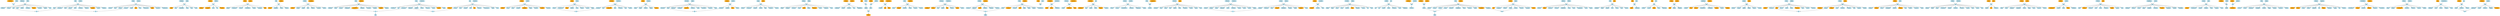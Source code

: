 digraph Families {
	node [color=lightblue2 style=filled]
	overlap=false
	"1a" [label=Wendelmodis]
	"1b" [label=Wybel]
	1 [shape=diamond]
	"1a" -> 1 [weight=12]
	"1b" -> 1 [weight=12]
	"2a" [label=Soeten]
	"2b" [label=Dammas]
	2 [shape=diamond]
	"2a" -> 2 [weight=12]
	"2b" -> 2 [weight=12]
	"3a" [label=Breghlent]
	"3b" [label=Sollen]
	3 [shape=diamond]
	"3a" -> 3 [weight=12]
	"3b" -> 3 [weight=12]
	"4a" [label=Itsburgis]
	"4b" [label=Wellinus]
	4 [shape=diamond]
	"4a" -> 4 [weight=12]
	"4b" -> 4 [weight=12]
	"5a" [label=Thedwi]
	"5b" [label=Sygerus]
	5 [shape=diamond]
	"5a" -> 5 [weight=12]
	"5b" -> 5 [weight=12]
	"6a" [label=Hille]
	"6b" [label=Godeuert]
	6 [shape=diamond]
	"6a" -> 6 [weight=12]
	"6b" -> 6 [weight=12]
	"7a" [label=Mabelie]
	"7b" [label=Hornekinga]
	7 [shape=diamond]
	"7a" -> 7 [weight=12]
	"7b" -> 7 [weight=12]
	"8a" [label=Aue]
	"8b" [label=Herdradus]
	8 [shape=diamond]
	"8a" -> 8 [weight=12]
	"8b" -> 8 [weight=12]
	"9a" [label=Moerseil]
	"9b" [label=Godelief]
	9 [shape=diamond]
	"9a" -> 9 [weight=12]
	"9b" -> 9 [weight=12]
	"10a" [label=Leanne]
	"10b" [label=Wissen]
	10 [shape=diamond]
	"10a" -> 10 [weight=12]
	"10b" -> 10 [weight=12]
	"11a" [label=Leanne]
	"11b" [label=Evergero]
	11 [shape=diamond]
	"11a" -> 11 [weight=12]
	"11b" -> 11 [weight=12]
	"12a" [label=Remsindis]
	"12b" [label=Segher]
	12 [shape=diamond]
	"12a" -> 12 [weight=12]
	"12b" -> 12 [weight=12]
	"13a" [label=Sipper]
	"13b" [label=Betten]
	13 [shape=diamond]
	"13a" -> 13 [weight=12]
	"13b" -> 13 [weight=12]
	"14a" [label=Geile]
	"14b" [label=Vroeden]
	14 [shape=diamond]
	"14a" -> 14 [weight=12]
	"14b" -> 14 [weight=12]
	"15a" [label=Heilsota]
	"15b" [label=Philips]
	15 [shape=diamond]
	"15a" -> 15 [weight=12]
	"15b" -> 15 [weight=12]
	"16a" [label=Woltwigis]
	"16b" [label=Godeuert]
	16 [shape=diamond]
	"16a" -> 16 [weight=12]
	"16b" -> 16 [weight=12]
	"17a" [label=Aue]
	"17b" [label=Butsel]
	17 [shape=diamond]
	"17a" -> 17 [weight=12]
	"17b" -> 17 [weight=12]
	"18a" [label=Suaneka]
	"18b" [label=Rembrandus]
	18 [shape=diamond]
	"18a" -> 18 [weight=12]
	"18b" -> 18 [weight=12]
	"19a" [label=Lelien]
	"19b" [label=Lammekin]
	19 [shape=diamond]
	"19a" -> 19 [weight=12]
	"19b" -> 19 [weight=12]
	"20a" [label=Clementia]
	"20b" [label=Woubbrecht]
	20 [shape=diamond]
	"20a" -> 20 [weight=12]
	"20b" -> 20 [weight=12]
	"21a" [label=Natelien]
	"21b" [label=Eustacius]
	21 [shape=diamond]
	"21a" -> 21 [weight=12]
	"21b" -> 21 [weight=12]
	"22a" [label=Vreile]
	"22b" [label=Jonas]
	22 [shape=diamond]
	"22a" -> 22 [weight=12]
	"22b" -> 22 [weight=12]
	"23a" [label=Ermegardis]
	"23b" [label=Werenboud]
	23 [shape=diamond]
	"23a" -> 23 [weight=12]
	"23b" -> 23 [weight=12]
	"24a" [label=Reymodis]
	"24b" [label=Snellard]
	24 [shape=diamond]
	"24a" -> 24 [weight=12]
	"24b" -> 24 [weight=12]
	"25a" [label=Pietersen]
	"25b" [label=Gherbrandus]
	25 [shape=diamond]
	"25a" -> 25 [weight=12]
	"25b" -> 25 [weight=12]
	"26a" [label=Badeloghen]
	"26b" [label=Ase]
	26 [shape=diamond]
	"26a" -> 26 [weight=12]
	"26b" -> 26 [weight=12]
	"27a" [label=Imma]
	"27b" [label=Lutbrandus]
	27 [shape=diamond]
	"27a" -> 27 [weight=12]
	"27b" -> 27 [weight=12]
	"28a" [label=Kerstine]
	"28b" [label=Geraldus]
	28 [shape=diamond]
	"28a" -> 28 [weight=12]
	"28b" -> 28 [weight=12]
	"29a" [label=Scilla]
	"29b" [label=Coppesoeten]
	29 [shape=diamond]
	"29a" -> 29 [weight=12]
	"29b" -> 29 [weight=12]
	"30a" [label=Pietersen]
	"30b" [label=Otger]
	30 [shape=diamond]
	"30a" -> 30 [weight=12]
	"30b" -> 30 [weight=12]
	"31a" [label=Hilduardis]
	"31b" [label=Macharius]
	31 [shape=diamond]
	"31a" -> 31 [weight=12]
	"31b" -> 31 [weight=12]
	"32a" [label=Jacomin]
	"32b" [label=Lammekin]
	32 [shape=diamond]
	"32a" -> 32 [weight=12]
	"32b" -> 32 [weight=12]
	"33a" [label=Remsindis]
	"33b" [label=Stoethoute]
	33 [shape=diamond]
	"33a" -> 33 [weight=12]
	"33b" -> 33 [weight=12]
	"34a" [label=Marcibilia]
	"34b" [label=Weitijn]
	34 [shape=diamond]
	"34a" -> 34 [weight=12]
	"34b" -> 34 [weight=12]
	"35a" [label=Liedelde]
	"35b" [label=Ase]
	35 [shape=diamond]
	"35a" -> 35 [weight=12]
	"35b" -> 35 [weight=12]
	"36a" [label=Liudburgis]
	"36b" [label=Sibrando]
	36 [shape=diamond]
	"36a" -> 36 [weight=12]
	"36b" -> 36 [weight=12]
	"37a" [label=Imsoete]
	"37b" [label=Ringot]
	37 [shape=diamond]
	"37a" -> 37 [weight=12]
	"37b" -> 37 [weight=12]
	"38a" [label=Aleberna]
	"38b" [label=Wlfarde]
	38 [shape=diamond]
	"38a" -> 38 [weight=12]
	"38b" -> 38 [weight=12]
	"39a" [label=Sybillia]
	"39b" [label=Sifridus]
	39 [shape=diamond]
	"39a" -> 39 [weight=12]
	"39b" -> 39 [weight=12]
	"40a" [label=Rabburgis]
	"40b" [label=Willai]
	40 [shape=diamond]
	"40a" -> 40 [weight=12]
	"40b" -> 40 [weight=12]
	"41a" [label=Heile]
	"41b" [label=Rase]
	41 [shape=diamond]
	"41a" -> 41 [weight=12]
	"41b" -> 41 [weight=12]
	"42a" [label=Hille]
	"42b" [label=Rase]
	42 [shape=diamond]
	"42a" -> 42 [weight=12]
	"42b" -> 42 [weight=12]
	"43a" [label=Oda]
	"43b" [label=Cats]
	43 [shape=diamond]
	"43a" -> 43 [weight=12]
	"43b" -> 43 [weight=12]
	"44a" [label=Uergina]
	"44b" [label=Passelin]
	44 [shape=diamond]
	"44a" -> 44 [weight=12]
	"44b" -> 44 [weight=12]
	"45a" [label=Amalburga]
	"45b" [label=Herlewin]
	45 [shape=diamond]
	"45a" -> 45 [weight=12]
	"45b" -> 45 [weight=12]
	"46a" [label=Jacomin]
	"46b" [label=Ricout]
	46 [shape=diamond]
	"46a" -> 46 [weight=12]
	"46b" -> 46 [weight=12]
	"47a" [label=Salome]
	"47b" [label=Abelkijn]
	47 [shape=diamond]
	"47a" -> 47 [weight=12]
	"47b" -> 47 [weight=12]
	"48a" [label=Alene]
	"48b" [label=Alebrando]
	48 [shape=diamond]
	"48a" -> 48 [weight=12]
	"48b" -> 48 [weight=12]
	"49a" [label=Heilsota]
	"49b" [label=Veder]
	49 [shape=diamond]
	"49a" -> 49 [weight=12]
	"49b" -> 49 [weight=12]
	"50a" [label=Mabelie]
	"50b" [label=Hollander]
	50 [shape=diamond]
	"50a" -> 50 [weight=12]
	"50b" -> 50 [weight=12]
	"51a" [label=Reynwi]
	"51b" [label=Guido]
	51 [shape=diamond]
	"51a" -> 51 [weight=12]
	"51b" -> 51 [weight=12]
	"52a" [label=Ermerut]
	"52b" [label=Lardies]
	52 [shape=diamond]
	"52a" -> 52 [weight=12]
	"52b" -> 52 [weight=12]
	"53a" [label=Alretieren]
	"53b" [label=Salomon]
	53 [shape=diamond]
	"53a" -> 53 [weight=12]
	"53b" -> 53 [weight=12]
	"54a" [label=Aleberna]
	"54b" [label=Goeskin]
	54 [shape=diamond]
	"54a" -> 54 [weight=12]
	"54b" -> 54 [weight=12]
	"55a" [label=Waldrada]
	"55b" [label=Sylof]
	55 [shape=diamond]
	"55a" -> 55 [weight=12]
	"55b" -> 55 [weight=12]
	"56a" [label=Emgelberna]
	"56b" [label=Arnoud]
	56 [shape=diamond]
	"56a" -> 56 [weight=12]
	"56b" -> 56 [weight=12]
	"57a" [label=Jacomin]
	"57b" [label=Hylonus]
	57 [shape=diamond]
	"57a" -> 57 [weight=12]
	"57b" -> 57 [weight=12]
	"58a" [label=Imma]
	"58b" [label=Salomon]
	58 [shape=diamond]
	"58a" -> 58 [weight=12]
	"58b" -> 58 [weight=12]
	"59a" [label=Imsoete]
	"59b" [label=Jacob]
	59 [shape=diamond]
	"59a" -> 59 [weight=12]
	"59b" -> 59 [weight=12]
	"60a" [label=Breghlent]
	"60b" [label=Rodolf]
	60 [shape=diamond]
	"60a" -> 60 [weight=12]
	"60b" -> 60 [weight=12]
	"61a" [label=Jacomin]
	"61b" [label=Alebaren]
	61 [shape=diamond]
	"61a" -> 61 [weight=12]
	"61b" -> 61 [weight=12]
	"62a" [label=Ghela]
	"62b" [label=Deghen]
	62 [shape=diamond]
	"62a" -> 62 [weight=12]
	"62b" -> 62 [weight=12]
	"63a" [label=Itsburgis]
	"63b" [label=Eggerdus]
	63 [shape=diamond]
	"63a" -> 63 [weight=12]
	"63b" -> 63 [weight=12]
	"64a" [label=Ghoudekinen]
	"64b" [label=Gelmarus]
	64 [shape=diamond]
	"64a" -> 64 [weight=12]
	"64b" -> 64 [weight=12]
	"65a" [label=Trame]
	"65b" [label=Reynerus]
	65 [shape=diamond]
	"65a" -> 65 [weight=12]
	"65b" -> 65 [weight=12]
	"66a" [label=Heilsota]
	"66b" [label=Herlewin]
	66 [shape=diamond]
	"66a" -> 66 [weight=12]
	"66b" -> 66 [weight=12]
	"67a" [label=Alene]
	"67b" [label=Hardenbernus]
	67 [shape=diamond]
	"67a" -> 67 [weight=12]
	"67b" -> 67 [weight=12]
	"68a" [label=Uergina]
	"68b" [label=Brame]
	68 [shape=diamond]
	"68a" -> 68 [weight=12]
	"68b" -> 68 [weight=12]
	"69a" [label=Oderada]
	"69b" [label=Jois]
	69 [shape=diamond]
	"69a" -> 69 [weight=12]
	"69b" -> 69 [weight=12]
	"70a" [label=Hadewigis]
	"70b" [label=Jonghen]
	70 [shape=diamond]
	"70a" -> 70 [weight=12]
	"70b" -> 70 [weight=12]
	"2c1" [label=Wilbord]
	2 -> "2c1" [weight=6]
	"4c1" [label=Itsburgis]
	4 -> "4c1" [weight=6]
	"5c1" [label=Kybben]
	5 -> "5c1" [weight=6]
	"7c1" [label=Salomon]
	7 -> "7c1" [weight=6]
	"8c1" [label=Thezonus]
	8 -> "8c1" [weight=6]
	"9c1" [label=Rolekine]
	9 -> "9c1" [weight=6]
	"9c1" [label=Rolekine color=orange]
	"10c1" [label=Wissen]
	10 -> "10c1" [weight=6]
	"11c1" [label=Mense]
	11 -> "11c1" [weight=6]
	"12c1" [label=Remsindis]
	12 -> "12c1" [weight=6]
	"14c1" [label=Geile]
	14 -> "14c1" [weight=6]
	"15c1" [label=Philips]
	15 -> "15c1" [weight=6]
	"16c1" [label=Liudburgis]
	16 -> "16c1" [weight=6]
	"17c1" [label=Aghete]
	17 -> "17c1" [weight=6]
	"17a" [label=Aue color=orange]
	"20c1" [label=Arnulphus]
	20 -> "20c1" [weight=6]
	"21c1" [label=Eustacius]
	21 -> "21c1" [weight=6]
	"23c1" [label=Gloria]
	23 -> "23c1" [weight=6]
	"23c1" [label=Gloria color=orange]
	"25c1" [label=Linnea]
	25 -> "25c1" [weight=6]
	"26c1" [label=Hildeburgis]
	26 -> "26c1" [weight=6]
	"27c1" [label=Lutbrandus]
	27 -> "27c1" [weight=6]
	"29c1" [label=Suaneka]
	29 -> "29c1" [weight=6]
	"30c1" [label=Kerstiaen]
	30 -> "30c1" [weight=6]
	"31c1" [label=Passelin]
	31 -> "31c1" [weight=6]
	"32c1" [label=Marcilius]
	32 -> "32c1" [weight=6]
	"33c1" [label=Ricmoden]
	33 -> "33c1" [weight=6]
	"38c1" [label=Rolekine]
	38 -> "38c1" [weight=6]
	"39c1" [label=Alwin]
	39 -> "39c1" [weight=6]
	"39a" [label=Sybillia color=orange]
	"41c1" [label=Breghlent]
	41 -> "41c1" [weight=6]
	"44c1" [label=Otto]
	44 -> "44c1" [weight=6]
	"45c1" [label=Liedelde]
	45 -> "45c1" [weight=6]
	"46c1" [label=Douwen]
	46 -> "46c1" [weight=6]
	"47c1" [label=Anselmi]
	47 -> "47c1" [weight=6]
	"48c1" [label=Hildegardis]
	48 -> "48c1" [weight=6]
	"49c1" [label=Rutgerus]
	49 -> "49c1" [weight=6]
	"50c1" [label=Helyana]
	50 -> "50c1" [weight=6]
	"52c1" [label=Lelien]
	52 -> "52c1" [weight=6]
	"53c1" [label=Siabbo]
	53 -> "53c1" [weight=6]
	"53a" [label=Alretieren color=orange]
	"54c1" [label=Woutermanne]
	54 -> "54c1" [weight=6]
	"58c1" [label=Leanne]
	58 -> "58c1" [weight=6]
	"59c1" [label=Imsoete]
	59 -> "59c1" [weight=6]
	"61c1" [label=Hersewindis]
	61 -> "61c1" [weight=6]
	"61a" [label=Jacomin color=orange]
	"62c1" [label=Gerlacus]
	62 -> "62c1" [weight=6]
	"63c1" [label=Itsburgis]
	63 -> "63c1" [weight=6]
	"63c1" [label=Itsburgis color=orange]
	"65c1" [label=Gisele]
	65 -> "65c1" [weight=6]
	"66c1" [label=Folqui]
	66 -> "66c1" [weight=6]
	"67c1" [label=Walburgis]
	67 -> "67c1" [weight=6]
	"68c1" [label=Riquardus]
	68 -> "68c1" [weight=6]
	"68c1" [label=Riquardus color=orange]
	"69c1" [label=Daniel]
	69 -> "69c1" [weight=6]
	"70c1" [label=Hadewigis]
	70 -> "70c1" [weight=6]
	"1a" [label=Wendelmodis color=orange]
	"22a" [label=Vreile color=orange]
	"29b" [label=Coppesoeten color=orange]
	"8c1" [label=Thezonus color=orange]
	"54c1" [label=Woutermanne color=orange]
	"2c2" [label=Gosuinus]
	2 -> "2c2" [weight=6]
	"4c2" [label=Lutghardis]
	4 -> "4c2" [weight=6]
	"5c2" [label=Ghisebrecht]
	5 -> "5c2" [weight=6]
	"6c1" [label=Imsoete]
	6 -> "6c1" [weight=6]
	"8c2" [label=Claward]
	8 -> "8c2" [weight=6]
	"9c2" [label=Franco]
	9 -> "9c2" [weight=6]
	"10c2" [label=Wendelmodis]
	10 -> "10c2" [weight=6]
	"11c2" [label=Philips]
	11 -> "11c2" [weight=6]
	"12c2" [label=Dodo]
	12 -> "12c2" [weight=6]
	"14c2" [label=Remboldus]
	14 -> "14c2" [weight=6]
	"16c2" [label=Wilbord]
	16 -> "16c2" [weight=6]
	"18c1" [label=Suaneka]
	18 -> "18c1" [weight=6]
	"20c2" [label=Anselmi]
	20 -> "20c2" [weight=6]
	"23c2" [label=Ryccie]
	23 -> "23c2" [weight=6]
	"24c1" [label=Brundonis]
	24 -> "24c1" [weight=6]
	"25c2" [label=Hildegardis]
	25 -> "25c2" [weight=6]
	"27c2" [label=Atghardis]
	27 -> "27c2" [weight=6]
	"28c1" [label=Nimme]
	28 -> "28c1" [weight=6]
	"30c2" [label=Arnst]
	30 -> "30c2" [weight=6]
	"32c2" [label=Geraldus]
	32 -> "32c2" [weight=6]
	"33c2" [label=Galo]
	33 -> "33c2" [weight=6]
	"34c1" [label=Weitijn]
	34 -> "34c1" [weight=6]
	"36c1" [label=Wilmarus]
	36 -> "36c1" [weight=6]
	"37c1" [label=Imsoete]
	37 -> "37c1" [weight=6]
	"38c2" [label=Soeten]
	38 -> "38c2" [weight=6]
	"40c1" [label=Jute]
	40 -> "40c1" [weight=6]
	"41c2" [label=Rodolf]
	41 -> "41c2" [weight=6]
	"42c1" [label=Sollen]
	42 -> "42c1" [weight=6]
	"42c1" [label=Sollen color=orange]
	"43c1" [label=Lenildis]
	43 -> "43c1" [weight=6]
	"44c2" [label=Philips]
	44 -> "44c2" [weight=6]
	"45c2" [label=Marie]
	45 -> "45c2" [weight=6]
	"46c2" [label=Uergina]
	46 -> "46c2" [weight=6]
	"47c2" [label=Winrechus]
	47 -> "47c2" [weight=6]
	"48c2" [label=Hardenbernus]
	48 -> "48c2" [weight=6]
	"50c2" [label=Rodolf]
	50 -> "50c2" [weight=6]
	"51c1" [label=Reynwi]
	51 -> "51c1" [weight=6]
	"52c2" [label=Snelle]
	52 -> "52c2" [weight=6]
	"54c2" [label=Natelien]
	54 -> "54c2" [weight=6]
	"55c1" [label=Sylof]
	55 -> "55c1" [weight=6]
	"56c1" [label=Walburgis]
	56 -> "56c1" [weight=6]
	"57c1" [label=Gheesen]
	57 -> "57c1" [weight=6]
	"58c2" [label=Ludolphus]
	58 -> "58c2" [weight=6]
	"62c2" [label=Curdiin]
	62 -> "62c2" [weight=6]
	"63c2" [label=Heillam]
	63 -> "63c2" [weight=6]
	"65c2" [label=Lammekin]
	65 -> "65c2" [weight=6]
	"67c2" [label=Strom]
	67 -> "67c2" [weight=6]
	"68c2" [label=Jacomin]
	68 -> "68c2" [weight=6]
	"69c2" [label=Kolekinus]
	69 -> "69c2" [weight=6]
	"70c2" [label=Thedwi]
	70 -> "70c2" [weight=6]
	"36a" [label=Liudburgis color=orange]
	"45c2" [label=Marie color=orange]
	"2c3" [label=Cecilia]
	2 -> "2c3" [weight=6]
	"3c1" [label=Sollen]
	3 -> "3c1" [weight=6]
	"5c3" [label=Ermerut]
	5 -> "5c3" [weight=6]
	"6c2" [label=Breghlent]
	6 -> "6c2" [weight=6]
	"9c3" [label=Lelien]
	9 -> "9c3" [weight=6]
	"11c3" [label=Elberino]
	11 -> "11c3" [weight=6]
	"14c3" [label=Herman]
	14 -> "14c3" [weight=6]
	"15c2" [label=Wigboldo]
	15 -> "15c2" [weight=6]
	"20c3" [label=Tetta]
	20 -> "20c3" [weight=6]
	"23c3" [label=Waldfridus]
	23 -> "23c3" [weight=6]
	"24c2" [label=Geykonis]
	24 -> "24c2" [weight=6]
	"25c3" [label=Clara]
	25 -> "25c3" [weight=6]
	"26c2" [label=Fays]
	26 -> "26c2" [weight=6]
	"30c3" [label=Valken]
	30 -> "30c3" [weight=6]
	"32c3" [label=Tetta]
	32 -> "32c3" [weight=6]
	"32a" [label=Jacomin color=orange]
	"33c3" [label=Segherarden]
	33 -> "33c3" [weight=6]
	"34c2" [label=Poppo]
	34 -> "34c2" [weight=6]
	"35c1" [label=Ase]
	35 -> "35c1" [weight=6]
	"37c2" [label=Saxiardis]
	37 -> "37c2" [weight=6]
	"38c3" [label=Alretieren]
	38 -> "38c3" [weight=6]
	"41c3" [label=Helyana]
	41 -> "41c3" [weight=6]
	"42c2" [label=Heylewigis]
	42 -> "42c2" [weight=6]
	"42a" [label=Hille color=orange]
	"43c2" [label=Laurens]
	43 -> "43c2" [weight=6]
	"44c3" [label=Atghardis]
	44 -> "44c3" [weight=6]
	"44a" [label=Uergina color=orange]
	"45c3" [label=Herman]
	45 -> "45c3" [weight=6]
	"48c3" [label=Meynseth]
	48 -> "48c3" [weight=6]
	"49c2" [label=Rycaldis]
	49 -> "49c2" [weight=6]
	"50c3" [label=Folqui]
	50 -> "50c3" [weight=6]
	"51c2" [label=Iris]
	51 -> "51c2" [weight=6]
	"51c2" [label=Iris color=orange]
	"52c3" [label=Atghardis]
	52 -> "52c3" [weight=6]
	"54c3" [label=Berta]
	54 -> "54c3" [weight=6]
	"55c2" [label=Herlewin]
	55 -> "55c2" [weight=6]
	"55c2" [label=Herlewin color=orange]
	"58c3" [label=Alretieren]
	58 -> "58c3" [weight=6]
	"59c2" [label=Wendelmodis]
	59 -> "59c2" [weight=6]
	"60c1" [label=Rodolf]
	60 -> "60c1" [weight=6]
	"60a" [label=Breghlent color=orange]
	"63c3" [label=Truden]
	63 -> "63c3" [weight=6]
	"64c1" [label=Ghoudekinen]
	64 -> "64c1" [weight=6]
	"65c3" [label=Pietersen]
	65 -> "65c3" [weight=6]
	"66c2" [label=Sybillia]
	66 -> "66c2" [weight=6]
	"67c3" [label=Wissen]
	67 -> "67c3" [weight=6]
	"68c3" [label=Willekine]
	68 -> "68c3" [weight=6]
	"70c3" [label=Gelmarus]
	70 -> "70c3" [weight=6]
	"23a" [label=Ermegardis color=orange]
	"25b" [label=Gherbrandus color=orange]
	"44c1" [label=Otto color=orange]
	"63c2" [label=Heillam color=orange]
	"2c4" [label=Ioris]
	2 -> "2c4" [weight=6]
	"7c2" [label=Sybillia]
	7 -> "7c2" [weight=6]
	"8c3" [label=Firiin]
	8 -> "8c3" [weight=6]
	"9c4" [label=Lisebette]
	9 -> "9c4" [weight=6]
	"10c3" [label=Poppo]
	10 -> "10c3" [weight=6]
	"12c3" [label=Reymodis]
	12 -> "12c3" [weight=6]
	"13c1" [label=Ramont]
	13 -> "13c1" [weight=6]
	"14c4" [label=Harlo]
	14 -> "14c4" [weight=6]
	"15c3" [label=Gertrudis]
	15 -> "15c3" [weight=6]
	"16c3" [label=Wasseliin]
	16 -> "16c3" [weight=6]
	"19c1" [label=Trame]
	19 -> "19c1" [weight=6]
	"20c4" [label=Aleydis]
	20 -> "20c4" [weight=6]
	"26c3" [label=Soeten]
	26 -> "26c3" [weight=6]
	"27c3" [label=Wijfgode]
	27 -> "27c3" [weight=6]
	"30c4" [label=Wein]
	30 -> "30c4" [weight=6]
	"31c2" [label=Uergina]
	31 -> "31c2" [weight=6]
	"33c4" [label=Alem]
	33 -> "33c4" [weight=6]
	"35c2" [label=Yda]
	35 -> "35c2" [weight=6]
	"37c3" [label=Meynseth]
	37 -> "37c3" [weight=6]
	"40c2" [label=Baua]
	40 -> "40c2" [weight=6]
	"41c4" [label=Clara]
	41 -> "41c4" [weight=6]
	"43c3" [label=Folqui]
	43 -> "43c3" [weight=6]
	"46c3" [label=Aghete]
	46 -> "46c3" [weight=6]
	"48c4" [label=Ymmekine]
	48 -> "48c4" [weight=6]
	"49c3" [label=Mourin]
	49 -> "49c3" [weight=6]
	"50c4" [label=Ghisebrecht]
	50 -> "50c4" [weight=6]
	"51c3" [label=Ghodscalc]
	51 -> "51c3" [weight=6]
	"52c4" [label=Amalburga]
	52 -> "52c4" [weight=6]
	"55c3" [label=Rissewint]
	55 -> "55c3" [weight=6]
	"56c2" [label=Beatrice]
	56 -> "56c2" [weight=6]
	"57c2" [label=Herdradus]
	57 -> "57c2" [weight=6]
	"58c4" [label=Emgelberna]
	58 -> "58c4" [weight=6]
	"59c3" [label=Jacomin]
	59 -> "59c3" [weight=6]
	"62c3" [label=Heylewigis]
	62 -> "62c3" [weight=6]
	"63c4" [label=Adolfus]
	63 -> "63c4" [weight=6]
	"66c3" [label=Bartholomeus]
	66 -> "66c3" [weight=6]
	"68c4" [label=Lieuin]
	68 -> "68c4" [weight=6]
	"69c3" [label=Nannen]
	69 -> "69c3" [weight=6]
	"69a" [label=Oderada color=orange]
	"51b" [label=Guido color=orange]
	"68c3" [label=Willekine color=orange]
	"2c5" [label=Clara]
	2 -> "2c5" [weight=6]
	"3c2" [label=Dodo]
	3 -> "3c2" [weight=6]
	"4c3" [label=Sarre]
	4 -> "4c3" [weight=6]
	"5c4" [label=Ghoudekinen]
	5 -> "5c4" [weight=6]
	"7c3" [label=Justaes]
	7 -> "7c3" [weight=6]
	"8c4" [label=Sylawert]
	8 -> "8c4" [weight=6]
	"9c5" [label=Eingeliadis]
	9 -> "9c5" [weight=6]
	"10c4" [label=Helyana]
	10 -> "10c4" [weight=6]
	"12c4" [label=Liudburgis]
	12 -> "12c4" [weight=6]
	"13c2" [label=Erkenradis]
	13 -> "13c2" [weight=6]
	"15c4" [label=Trame]
	15 -> "15c4" [weight=6]
	"16c4" [label=Sara]
	16 -> "16c4" [weight=6]
	"24c3" [label=Havix]
	24 -> "24c3" [weight=6]
	"26c4" [label=Boidin]
	26 -> "26c4" [weight=6]
	"30c5" [label=Reynwi]
	30 -> "30c5" [weight=6]
	"31c3" [label=Cecilia]
	31 -> "31c3" [weight=6]
	"33c5" [label=Brundonis]
	33 -> "33c5" [weight=6]
	"34c3" [label=Rolant]
	34 -> "34c3" [weight=6]
	"37c4" [label=Zuanelt]
	37 -> "37c4" [weight=6]
	"38c4" [label=Thezonus]
	38 -> "38c4" [weight=6]
	"40c3" [label=Eltetus]
	40 -> "40c3" [weight=6]
	"41c5" [label=Franse]
	41 -> "41c5" [weight=6]
	"43c4" [label=Gloria]
	43 -> "43c4" [weight=6]
	"45c4" [label=Wendelmodis]
	45 -> "45c4" [weight=6]
	"46c4" [label=Eligius]
	46 -> "46c4" [weight=6]
	"48c5" [label=Ghiselijn]
	48 -> "48c5" [weight=6]
	"49c4" [label=Badeloghen]
	49 -> "49c4" [weight=6]
	"50c5" [label=Helyana]
	50 -> "50c5" [weight=6]
	"52c5" [label=Eltetus]
	52 -> "52c5" [weight=6]
	"54c4" [label=Boidin]
	54 -> "54c4" [weight=6]
	"56c3" [label=Sander]
	56 -> "56c3" [weight=6]
	"57c3" [label=Imma]
	57 -> "57c3" [weight=6]
	"58c5" [label=Ricout]
	58 -> "58c5" [weight=6]
	"63c5" [label=Atghardis]
	63 -> "63c5" [weight=6]
	"64c2" [label=Imsoete]
	64 -> "64c2" [weight=6]
	"65c4" [label=Baua]
	65 -> "65c4" [weight=6]
	"67c4" [label=Swegero]
	67 -> "67c4" [weight=6]
	"70c4" [label=Abelkijn]
	70 -> "70c4" [weight=6]
	"61c1" [label=Hersewindis color=orange]
	"23c2" [label=Ryccie color=orange]
	"38c2" [label=Soeten color=orange]
	"10c3" [label=Poppo color=orange]
	"2c6" [label=Gherbrandus]
	2 -> "2c6" [weight=6]
	"3c3" [label=Gheynekine]
	3 -> "3c3" [weight=6]
	"4c4" [label=Iris]
	4 -> "4c4" [weight=6]
	"5c5" [label="Coekeа"]
	5 -> "5c5" [weight=6]
	"6c3" [label=Ebram]
	6 -> "6c3" [weight=6]
	"7c4" [label=Alem]
	7 -> "7c4" [weight=6]
	"9c6" [label=Sophia]
	9 -> "9c6" [weight=6]
	"10c5" [label=Lucas]
	10 -> "10c5" [weight=6]
	"11c4" [label=Aghete]
	11 -> "11c4" [weight=6]
	"12c5" [label=Riquardus]
	12 -> "12c5" [weight=6]
	"13c3" [label=Everyng]
	13 -> "13c3" [weight=6]
	"14c5" [label=Brundonis]
	14 -> "14c5" [weight=6]
	"16c5" [label=Emgelberna]
	16 -> "16c5" [weight=6]
	"18c2" [label=Ase]
	18 -> "18c2" [weight=6]
	"19c2" [label=Rycaldis]
	19 -> "19c2" [weight=6]
	"26c5" [label=Hylonus]
	26 -> "26c5" [weight=6]
	"27c4" [label=Folcard]
	27 -> "27c4" [weight=6]
	"28c2" [label=Imsoete]
	28 -> "28c2" [weight=6]
	"31c4" [label=Rabburgis]
	31 -> "31c4" [weight=6]
	"34c4" [label=Strom]
	34 -> "34c4" [weight=6]
	"38c5" [label=Hildeburgis]
	38 -> "38c5" [weight=6]
	"40c4" [label=Brundonis]
	40 -> "40c4" [weight=6]
	"43c5" [label=Heylewigis]
	43 -> "43c5" [weight=6]
	"45c5" [label=Badeloghen]
	45 -> "45c5" [weight=6]
	"46c5" [label=Ramont]
	46 -> "46c5" [weight=6]
	"47c3" [label=Hille]
	47 -> "47c3" [weight=6]
	"48c6" [label=Wigboldo]
	48 -> "48c6" [weight=6]
	"49c5" [label=Aleberna]
	49 -> "49c5" [weight=6]
	"52c6" [label=Agnes]
	52 -> "52c6" [weight=6]
	"55c4" [label=Ivone]
	55 -> "55c4" [weight=6]
	"56c4" [label=Agnes]
	56 -> "56c4" [weight=6]
	"57c4" [label=Itsburgis]
	57 -> "57c4" [weight=6]
	"58c6" [label=Wilmarus]
	58 -> "58c6" [weight=6]
	"63c6" [label=Esa]
	63 -> "63c6" [weight=6]
	"64c3" [label=Hubrecht]
	64 -> "64c3" [weight=6]
	"65c5" [label=Lielde]
	65 -> "65c5" [weight=6]
	"67c5" [label=Trove]
	67 -> "67c5" [weight=6]
	"70c5" [label=Remsindis]
	70 -> "70c5" [weight=6]
	"70a" [label=Hadewigis color=orange]
	"16a" [label=Woltwigis color=orange]
	"43a" [label=Oda color=orange]
	"4c1" [label=Itsburgis color=orange]
	"4c2" [label=Lutghardis color=orange]
	"25c3" [label=Clara color=orange]
	"45c3" [label=Herman color=orange]
	"24c3" [label=Havix color=orange]
	"65c4" [label=Baua color=orange]
	"2c7" [label=Nellen]
	2 -> "2c7" [weight=6]
	"2c7" [label=Nellen color=orange]
	"4c5" [label=Everocker]
	4 -> "4c5" [weight=6]
	"4c5" [label=Everocker color=orange]
	"4a" [label=Itsburgis color=orange]
	"8c5" [label=Geile]
	8 -> "8c5" [weight=6]
	"9c7" [label=Richolfus]
	9 -> "9c7" [weight=6]
	"10c6" [label=Blomart]
	10 -> "10c6" [weight=6]
	"14c6" [label=Aleberna]
	14 -> "14c6" [weight=6]
	"15c5" [label=Folqui]
	15 -> "15c5" [weight=6]
	"18c3" [label=Alard]
	18 -> "18c3" [weight=6]
	"19c3" [label=Richolfus]
	19 -> "19c3" [weight=6]
	"21c2" [label=Egbertus]
	21 -> "21c2" [weight=6]
	"24c4" [label=Hodine]
	24 -> "24c4" [weight=6]
	"24a" [label=Reymodis color=orange]
	"26c6" [label=Gheesen]
	26 -> "26c6" [weight=6]
	"26a" [label=Badeloghen color=orange]
	"27c5" [label=Mauricius]
	27 -> "27c5" [weight=6]
	"30c6" [label=Alene]
	30 -> "30c6" [weight=6]
	"31c5" [label=Trame]
	31 -> "31c5" [weight=6]
	"37c5" [label=Vais]
	37 -> "37c5" [weight=6]
	"37c5" [label=Vais color=orange]
	"38c6" [label=Lieuin]
	38 -> "38c6" [weight=6]
	"40c5" [label=Bernero]
	40 -> "40c5" [weight=6]
	"41c6" [label=Karel]
	41 -> "41c6" [weight=6]
	"45c6" [label=Uergina]
	45 -> "45c6" [weight=6]
	"46c6" [label=Imsoete]
	46 -> "46c6" [weight=6]
	"48c7" [label=Heilsota]
	48 -> "48c7" [weight=6]
	"49c6" [label=Itsburgis]
	49 -> "49c6" [weight=6]
	"50c6" [label=Oudrauen]
	50 -> "50c6" [weight=6]
	"54c5" [label=Liudburgis]
	54 -> "54c5" [weight=6]
	"54a" [label=Aleberna color=orange]
	"56c5" [label=Wicghard]
	56 -> "56c5" [weight=6]
	"57c5" [label=Hildegardis]
	57 -> "57c5" [weight=6]
	"62c4" [label=Hughekine]
	62 -> "62c4" [weight=6]
	"63c7" [label=Dybben]
	63 -> "63c7" [weight=6]
	"63c7" [label=Dybben color=orange]
	"65c6" [label=Fellen]
	65 -> "65c6" [weight=6]
	"66c4" [label=Marcibilia]
	66 -> "66c4" [weight=6]
	"68c5" [label=Emmelina]
	68 -> "68c5" [weight=6]
	"18a" [label=Suaneka color=orange]
	"18b" [label=Rembrandus color=orange]
	"67a" [label=Alene color=orange]
	"6c1" [label=Imsoete color=orange]
	"48c2" [label=Hardenbernus color=orange]
	"49c2" [label=Rycaldis color=orange]
	"2c4" [label=Ioris color=orange]
	"18c3" [label=Alard color=orange]
	"2c8" [label=Reinardus]
	2 -> "2c8" [weight=6]
	"3c4" [label=Imma]
	3 -> "3c4" [weight=6]
	"7c5" [label=Wellinus]
	7 -> "7c5" [weight=6]
	"9c8" [label=Ghodekin]
	9 -> "9c8" [weight=6]
	"10c7" [label=Imsoete]
	10 -> "10c7" [weight=6]
	"11c5" [label=Beatrice]
	11 -> "11c5" [weight=6]
	"12c6" [label=Kolekinus]
	12 -> "12c6" [weight=6]
	"13c4" [label=Gherolf]
	13 -> "13c4" [weight=6]
	"15c6" [label=Ringot]
	15 -> "15c6" [weight=6]
	"19c4" [label=Ryccie]
	19 -> "19c4" [weight=6]
	"21c3" [label=Saswe]
	21 -> "21c3" [weight=6]
	"21c3" [label=Saswe color=orange]
	"27c6" [label=Franse]
	27 -> "27c6" [weight=6]
	"28c3" [label=Hardenbernus]
	28 -> "28c3" [weight=6]
	"30c7" [label=Ymmekine]
	30 -> "30c7" [weight=6]
	"31c6" [label=Brundonis]
	31 -> "31c6" [weight=6]
	"33c6" [label=Galo]
	33 -> "33c6" [weight=6]
	"34c5" [label=bertrade]
	34 -> "34c5" [weight=6]
	"35c3" [label=Zuanelt]
	35 -> "35c3" [weight=6]
	"37c6" [label=Lutghardis]
	37 -> "37c6" [weight=6]
	"40c6" [label=Wasseliin]
	40 -> "40c6" [weight=6]
	"47c4" [label=Herman]
	47 -> "47c4" [weight=6]
	"52c7" [label=Marie]
	52 -> "52c7" [weight=6]
	"55c5" [label=Strom]
	55 -> "55c5" [weight=6]
	"56c6" [label=Euerardus]
	56 -> "56c6" [weight=6]
	"58c7" [label=Soeten]
	58 -> "58c7" [weight=6]
	"62c5" [label=Liedelde]
	62 -> "62c5" [weight=6]
	"63c8" [label=Walburgis]
	63 -> "63c8" [weight=6]
	"64c4" [label=Ripperti]
	64 -> "64c4" [weight=6]
	"65c7" [label=Bobone]
	65 -> "65c7" [weight=6]
	"65c2" [label=Lammekin color=orange]
	"9c5" [label=Eingeliadis color=orange]
	"37c4" [label=Zuanelt color=orange]
	"57c4" [label=Itsburgis color=orange]
	"70c5" [label=Remsindis color=orange]
	"64c4" [label=Ripperti color=orange]
	"5c6" [label=Gerburgis]
	5 -> "5c6" [weight=6]
	"7c6" [label=Lisebette]
	7 -> "7c6" [weight=6]
	"8c6" [label=Esa]
	8 -> "8c6" [weight=6]
	"9c9" [label=Gertrudis]
	9 -> "9c9" [weight=6]
	"9a" [label=Moerseil color=orange]
	"12c7" [label=Scilla]
	12 -> "12c7" [weight=6]
	"13c5" [label=Ingel]
	13 -> "13c5" [weight=6]
	"19c5" [label=Suaneka]
	19 -> "19c5" [weight=6]
	"20c5" [label=Riet]
	20 -> "20c5" [weight=6]
	"20c5" [label=Riet color=orange]
	"21c4" [label=Bodekine]
	21 -> "21c4" [weight=6]
	"27c7" [label=Suaneka]
	27 -> "27c7" [weight=6]
	"28c4" [label=Alretieren]
	28 -> "28c4" [weight=6]
	"34c6" [label=Duker]
	34 -> "34c6" [weight=6]
	"35c4" [label=Nanne]
	35 -> "35c4" [weight=6]
	"37c7" [label=Didderic]
	37 -> "37c7" [weight=6]
	"38c7" [label=Guido]
	38 -> "38c7" [weight=6]
	"40c7" [label=Aleydis]
	40 -> "40c7" [weight=6]
	"47c5" [label=Cecilia]
	47 -> "47c5" [weight=6]
	"48c8" [label=Woltwigis]
	48 -> "48c8" [weight=6]
	"52c8" [label=Barwoud]
	52 -> "52c8" [weight=6]
	"55c6" [label=Paradanus]
	55 -> "55c6" [weight=6]
	"56c7" [label=Nannekin]
	56 -> "56c7" [weight=6]
	"57c6" [label=Rycaldis]
	57 -> "57c6" [weight=6]
	"58c8" [label=Hornekinga]
	58 -> "58c8" [weight=6]
	"62c6" [label=Sipper]
	62 -> "62c6" [weight=6]
	"65c8" [label=Wendelmodis]
	65 -> "65c8" [weight=6]
	"68c6" [label=Emmelina]
	68 -> "68c6" [weight=6]
	"11a" [label=Leanne color=orange]
	"46b" [label=Ricout color=orange]
	"65b" [label=Reynerus color=orange]
	"43c3" [label=Folqui color=orange]
	"54c4" [label=Boidin color=orange]
	"19c2" [label=Rycaldis color=orange]
	"26c5" [label=Hylonus color=orange]
	"40c5" [label=Bernero color=orange]
	"27c7" [label=Suaneka color=orange]
	"2c9" [label=Hatebrandus]
	2 -> "2c9" [weight=6]
	"3c5" [label=Ydier]
	3 -> "3c5" [weight=6]
	"5c7" [label=Hille]
	5 -> "5c7" [weight=6]
	"5c7" [label=Hille color=orange]
	"5a" [label=Thedwi color=orange]
	"7c7" [label=Amilius]
	7 -> "7c7" [weight=6]
	"8c7" [label=Rissewint]
	8 -> "8c7" [weight=6]
	"12c8" [label=Machtilden]
	12 -> "12c8" [weight=6]
	"14c7" [label=Reynildis]
	14 -> "14c7" [weight=6]
	"15c7" [label=Hadewigis]
	15 -> "15c7" [weight=6]
	"20c6" [label=Euffemia]
	20 -> "20c6" [weight=6]
	"21c5" [label=Woltwigis]
	21 -> "21c5" [weight=6]
	"27c8" [label=Gisele]
	27 -> "27c8" [weight=6]
	"30c8" [label=Ghisele]
	30 -> "30c8" [weight=6]
	"31c7" [label=Nimme]
	31 -> "31c7" [weight=6]
	"33c7" [label=Lenildis]
	33 -> "33c7" [weight=6]
	"34c7" [label=Reynildis]
	34 -> "34c7" [weight=6]
	"35c5" [label=Brundonis]
	35 -> "35c5" [weight=6]
	"37c8" [label=Weitijn]
	37 -> "37c8" [weight=6]
	"37a" [label=Imsoete color=orange]
	"47c6" [label=Riuum]
	47 -> "47c6" [weight=6]
	"48c9" [label=Lielde]
	48 -> "48c9" [weight=6]
	"49c7" [label=Cees]
	49 -> "49c7" [weight=6]
	"50c7" [label=Emmelina]
	50 -> "50c7" [weight=6]
	"55c7" [label=Sybillia]
	55 -> "55c7" [weight=6]
	"55c7" [label=Sybillia color=orange]
	"57c7" [label=Hughe]
	57 -> "57c7" [weight=6]
	"58c9" [label=Heillam]
	58 -> "58c9" [weight=6]
	"59c4" [label=Evergero]
	59 -> "59c4" [weight=6]
	"62c7" [label=Siburgis]
	62 -> "62c7" [weight=6]
	"63c9" [label=Sophia]
	63 -> "63c9" [weight=6]
	"66c5" [label=Waldrada]
	66 -> "66c5" [weight=6]
	"68c7" [label=Hille]
	68 -> "68c7" [weight=6]
	"5b" [label=Sygerus color=orange]
	"33a" [label=Remsindis color=orange]
	"44b" [label=Passelin color=orange]
	"7c1" [label=Salomon color=orange]
	"26c1" [label=Hildeburgis color=orange]
	"18c2" [label=Ase color=orange]
	"47c3" [label=Hille color=orange]
	"49c6" [label=Itsburgis color=orange]
	"2c10" [label=Moerseil]
	2 -> "2c10" [weight=6]
	"8c8" [label=Woutermanne]
	8 -> "8c8" [weight=6]
	"10c8" [label=Fellen]
	10 -> "10c8" [weight=6]
	"10a" [label=Leanne color=orange]
	"14c8" [label=Samuel]
	14 -> "14c8" [weight=6]
	"15c8" [label=Franco]
	15 -> "15c8" [weight=6]
	"19c6" [label=Vastraid]
	19 -> "19c6" [weight=6]
	"20c7" [label=Ryccie]
	20 -> "20c7" [weight=6]
	"21c6" [label=Alebaren]
	21 -> "21c6" [weight=6]
	"27c9" [label=Mewekinus]
	27 -> "27c9" [weight=6]
	"28c5" [label=Hildeburgis]
	28 -> "28c5" [weight=6]
	"30c9" [label=Ryccie]
	30 -> "30c9" [weight=6]
	"34c8" [label=Florens]
	34 -> "34c8" [weight=6]
	"38c8" [label=Coppesoeten]
	38 -> "38c8" [weight=6]
	"41c7" [label=Ramont]
	41 -> "41c7" [weight=6]
	"47c7" [label=Hadewigis]
	47 -> "47c7" [weight=6]
	"49c8" [label=Maelkin]
	49 -> "49c8" [weight=6]
	"50c8" [label=Lenildis]
	50 -> "50c8" [weight=6]
	"52c9" [label=Wolcout]
	52 -> "52c9" [weight=6]
	"52a" [label=Ermerut color=orange]
	"55c8" [label=Jacomin]
	55 -> "55c8" [weight=6]
	"56c8" [label=Radulphus]
	56 -> "56c8" [weight=6]
	"57c8" [label=Snelgerus]
	57 -> "57c8" [weight=6]
	"58c10" [label=Laurens]
	58 -> "58c10" [weight=6]
	"68c8" [label=Gheesen]
	68 -> "68c8" [weight=6]
	"19b" [label=Lammekin color=orange]
	"21b" [label=Eustacius color=orange]
	"41b" [label=Rase color=orange]
	"32c1" [label=Marcilius color=orange]
	"47c1" [label=Anselmi color=orange]
	"59c1" [label=Imsoete color=orange]
	"20c2" [label=Anselmi color=orange]
	"8c6" [label=Esa color=orange]
	"56c7" [label=Nannekin color=orange]
	"14c7" [label=Reynildis color=orange]
	"20c7" [label=Ryccie color=orange]
	"47c7" [label=Hadewigis color=orange]
	"6c4" [label=Didewar]
	6 -> "6c4" [weight=6]
	"8c9" [label=Fellen]
	8 -> "8c9" [weight=6]
	"12c9" [label=Nannekin]
	12 -> "12c9" [weight=6]
	"13c6" [label=Godeweris]
	13 -> "13c6" [weight=6]
	"15c9" [label=Walburgis]
	15 -> "15c9" [weight=6]
	"20c8" [label=Amilius]
	20 -> "20c8" [weight=6]
	"27c10" [label=Iris]
	27 -> "27c10" [weight=6]
	"28c6" [label=Soeten]
	28 -> "28c6" [weight=6]
	"30c10" [label=Sarre]
	30 -> "30c10" [weight=6]
	"31c8" [label=Cecilia]
	31 -> "31c8" [weight=6]
	"34c9" [label=Iris]
	34 -> "34c9" [weight=6]
	"35c6" [label=Sarre]
	35 -> "35c6" [weight=6]
	"38c9" [label=Gloria]
	38 -> "38c9" [weight=6]
	"40c8" [label=Clais]
	40 -> "40c8" [weight=6]
	"45c7" [label=Heillam]
	45 -> "45c7" [weight=6]
	"47c8" [label=Berta]
	47 -> "47c8" [weight=6]
	"49c9" [label=Godeweris]
	49 -> "49c9" [weight=6]
	"50c9" [label=Berta]
	50 -> "50c9" [weight=6]
	"56c9" [label=Myrthel]
	56 -> "56c9" [weight=6]
	"58c11" [label=Lenildis]
	58 -> "58c11" [weight=6]
	"59c5" [label=Lelien]
	59 -> "59c5" [weight=6]
	"62c8" [label=Anthonius]
	62 -> "62c8" [weight=6]
	"63c10" [label=Soi]
	63 -> "63c10" [weight=6]
	"64c5" [label=Rissewint]
	64 -> "64c5" [weight=6]
	"66c6" [label=Heilsota]
	66 -> "66c6" [weight=6]
	"68c9" [label=Myrthel]
	68 -> "68c9" [weight=6]
	"6b" [label=Godeuert color=orange]
	"7b" [label=Hornekinga color=orange]
	"30b" [label=Otger color=orange]
	"52b" [label=Lardies color=orange]
	"58b" [label=Salomon color=orange]
	"68b" [label=Brame color=orange]
	"25c2" [label=Hildegardis color=orange]
	"3c1" [label=Sollen color=orange]
	"48c6" [label=Wigboldo color=orange]
	"11c5" [label=Beatrice color=orange]
	"15c7" [label=Hadewigis color=orange]
	"57c8" [label=Snelgerus color=orange]
	"12c10" [label=Harlo]
	12 -> "12c10" [weight=6]
	"13c7" [label=Amisius]
	13 -> "13c7" [weight=6]
	"14c9" [label=Tiedeman]
	14 -> "14c9" [weight=6]
	"31c9" [label=Salome]
	31 -> "31c9" [weight=6]
	"35c7" [label=Rabburgis]
	35 -> "35c7" [weight=6]
	"38c10" [label=Lennot]
	38 -> "38c10" [weight=6]
	"40c9" [label=Wolfraem]
	40 -> "40c9" [weight=6]
	"47c9" [label=Volcwiif]
	47 -> "47c9" [weight=6]
	"48c10" [label=Suaneka]
	48 -> "48c10" [weight=6]
	"49c10" [label=Gloria]
	49 -> "49c10" [weight=6]
	"49a" [label=Heilsota color=orange]
	"50c10" [label=Nimme]
	50 -> "50c10" [weight=6]
	"55c9" [label=Sywi]
	55 -> "55c9" [weight=6]
	"56c10" [label=Brandekijn]
	56 -> "56c10" [weight=6]
	"57c9" [label=Trove]
	57 -> "57c9" [weight=6]
	"59c6" [label=Swegero]
	59 -> "59c6" [weight=6]
	"63c11" [label=Iordanus]
	63 -> "63c11" [weight=6]
	"64c6" [label=Froumoldus]
	64 -> "64c6" [weight=6]
	"16b" [label=Godeuert color=orange]
	"55b" [label=Sylof color=orange]
	"64b" [label=Gelmarus color=orange]
	"33c3" [label=Segherarden color=orange]
	"66c3" [label=Bartholomeus color=orange]
	"15c5" [label=Folqui color=orange]
	"45c6" [label=Uergina color=orange]
	"34c6" [label=Duker color=orange]
	71 [shape=diamond]
	"65c1" -> 71 [weight=12]
	"21c1" -> 71 [weight=12]
	72 [shape=diamond]
	"48c1" -> 72 [weight=12]
	"27c1" -> 72 [weight=12]
	73 [shape=diamond]
	"17c1" -> 73 [weight=12]
	"39c1" -> 73 [weight=12]
	74 [shape=diamond]
	"58c1" -> 74 [weight=12]
	"53c1" -> 74 [weight=12]
	75 [shape=diamond]
	"70c1" -> 75 [weight=12]
	"69c1" -> 75 [weight=12]
	"2c11" [label=Karel]
	2 -> "2c11" [weight=6]
	"3c6" [label=Vreile]
	3 -> "3c6" [weight=6]
	"8c10" [label=Trove]
	8 -> "8c10" [weight=6]
	"14c10" [label=Niels]
	14 -> "14c10" [weight=6]
	"15c10" [label=Sarre]
	15 -> "15c10" [weight=6]
	"31c10" [label=Segher]
	31 -> "31c10" [weight=6]
	"34c10" [label=Karel]
	34 -> "34c10" [weight=6]
	"40c10" [label=Claward]
	40 -> "40c10" [weight=6]
	"45c8" [label=Helpriko]
	45 -> "45c8" [weight=6]
	"45c8" [label=Helpriko color=orange]
	"47c10" [label=Kerstiaen]
	47 -> "47c10" [weight=6]
	"50c11" [label=Raso]
	50 -> "50c11" [weight=6]
	"59c7" [label=Marie]
	59 -> "59c7" [weight=6]
	"62c9" [label=Wlfarde]
	62 -> "62c9" [weight=6]
	"66c7" [label=Sybillia]
	66 -> "66c7" [weight=6]
	"71c1" [label=Mette]
	71 -> "71c1" [weight=6]
	"72c1" [label=Vais]
	72 -> "72c1" [weight=6]
	"73c1" [label=Gheram]
	73 -> "73c1" [weight=6]
	"73c1" [label=Gheram color=orange]
	"74c1" [label=Geile]
	74 -> "74c1" [weight=6]
	"13b" [label=Betten color=orange]
	"45b" [label=Herlewin color=orange]
	"48b" [label=Alebrando color=orange]
	"51a" [label=Reynwi color=orange]
	"53b" [label=Salomon color=orange]
	"20c1" [label=Arnulphus color=orange]
	"64c2" [label=Imsoete color=orange]
	"12c5" [label=Riquardus color=orange]
	"9c8" [label=Ghodekin color=orange]
	"58c8" [label=Hornekinga color=orange]
	76 [shape=diamond]
	"33c1" -> 76 [weight=12]
	"10c1" -> 76 [weight=12]
	77 [shape=diamond]
	"57c1" -> 77 [weight=12]
	"31c1" -> 77 [weight=12]
	78 [shape=diamond]
	"14c1" -> 78 [weight=12]
	"2c2" -> 78 [weight=12]
	79 [shape=diamond]
	"27c2" -> 79 [weight=12]
	"8c2" -> 79 [weight=12]
	80 [shape=diamond]
	"24c1" -> 80 [weight=12]
	"12c2" -> 80 [weight=12]
	81 [shape=diamond]
	"40c1" -> 81 [weight=12]
	"14c2" -> 81 [weight=12]
	82 [shape=diamond]
	"68c2" -> 82 [weight=12]
	"47c2" -> 82 [weight=12]
	83 [shape=diamond]
	"37c1" -> 83 [weight=12]
	"58c2" -> 83 [weight=12]
}
